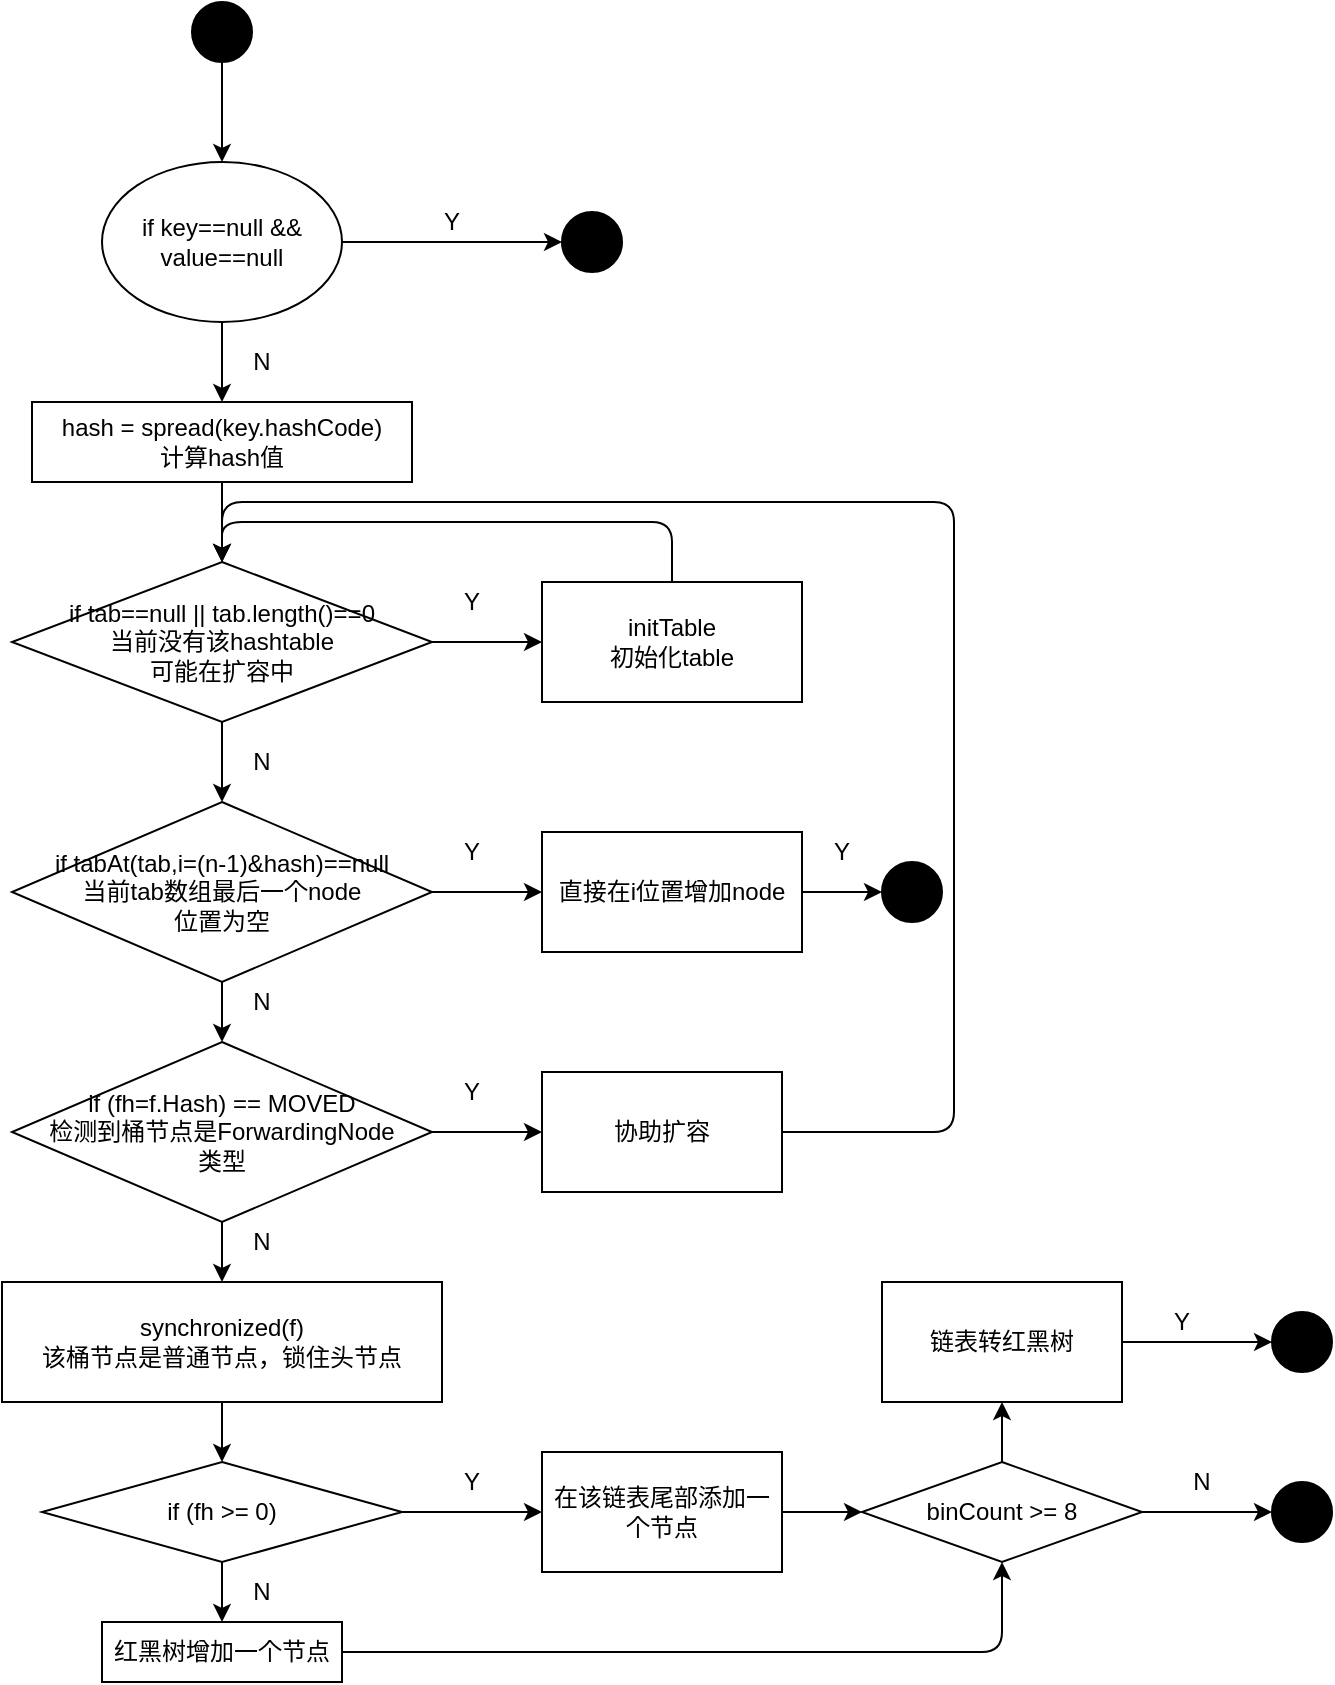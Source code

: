 <mxfile version="14.1.1" type="github">
  <diagram id="nMZNs55sqaLcQPH_PCYI" name="Page-1">
    <mxGraphModel dx="1525" dy="837" grid="1" gridSize="10" guides="1" tooltips="1" connect="1" arrows="1" fold="1" page="1" pageScale="1" pageWidth="827" pageHeight="1169" math="0" shadow="0">
      <root>
        <mxCell id="0" />
        <mxCell id="1" parent="0" />
        <mxCell id="FMG22zRKGZ5j5iZykI6k-3" value="" style="edgeStyle=orthogonalEdgeStyle;rounded=0;orthogonalLoop=1;jettySize=auto;html=1;entryX=0;entryY=0.5;entryDx=0;entryDy=0;" edge="1" parent="1" source="FMG22zRKGZ5j5iZykI6k-1" target="FMG22zRKGZ5j5iZykI6k-4">
          <mxGeometry relative="1" as="geometry">
            <mxPoint x="330" y="150" as="targetPoint" />
          </mxGeometry>
        </mxCell>
        <mxCell id="FMG22zRKGZ5j5iZykI6k-9" value="" style="edgeStyle=orthogonalEdgeStyle;rounded=0;orthogonalLoop=1;jettySize=auto;html=1;" edge="1" parent="1" source="FMG22zRKGZ5j5iZykI6k-1" target="FMG22zRKGZ5j5iZykI6k-8">
          <mxGeometry relative="1" as="geometry" />
        </mxCell>
        <mxCell id="FMG22zRKGZ5j5iZykI6k-1" value="if key==null &amp;amp;&amp;amp; value==null" style="ellipse;whiteSpace=wrap;html=1;" vertex="1" parent="1">
          <mxGeometry x="100" y="110" width="120" height="80" as="geometry" />
        </mxCell>
        <mxCell id="FMG22zRKGZ5j5iZykI6k-4" value="" style="ellipse;whiteSpace=wrap;html=1;fillColor=#000000;" vertex="1" parent="1">
          <mxGeometry x="330" y="135" width="30" height="30" as="geometry" />
        </mxCell>
        <mxCell id="FMG22zRKGZ5j5iZykI6k-7" value="" style="edgeStyle=orthogonalEdgeStyle;rounded=0;orthogonalLoop=1;jettySize=auto;html=1;" edge="1" parent="1" source="FMG22zRKGZ5j5iZykI6k-6" target="FMG22zRKGZ5j5iZykI6k-1">
          <mxGeometry relative="1" as="geometry" />
        </mxCell>
        <mxCell id="FMG22zRKGZ5j5iZykI6k-6" value="" style="ellipse;whiteSpace=wrap;html=1;fillColor=#000000;" vertex="1" parent="1">
          <mxGeometry x="145" y="30" width="30" height="30" as="geometry" />
        </mxCell>
        <mxCell id="FMG22zRKGZ5j5iZykI6k-13" value="" style="edgeStyle=orthogonalEdgeStyle;rounded=0;orthogonalLoop=1;jettySize=auto;html=1;" edge="1" parent="1" source="FMG22zRKGZ5j5iZykI6k-8" target="FMG22zRKGZ5j5iZykI6k-12">
          <mxGeometry relative="1" as="geometry" />
        </mxCell>
        <mxCell id="FMG22zRKGZ5j5iZykI6k-8" value="hash = spread(key.hashCode)&lt;br&gt;计算hash值" style="whiteSpace=wrap;html=1;" vertex="1" parent="1">
          <mxGeometry x="65" y="230" width="190" height="40" as="geometry" />
        </mxCell>
        <mxCell id="FMG22zRKGZ5j5iZykI6k-15" value="" style="edgeStyle=orthogonalEdgeStyle;rounded=0;orthogonalLoop=1;jettySize=auto;html=1;" edge="1" parent="1" source="FMG22zRKGZ5j5iZykI6k-12" target="FMG22zRKGZ5j5iZykI6k-14">
          <mxGeometry relative="1" as="geometry" />
        </mxCell>
        <mxCell id="FMG22zRKGZ5j5iZykI6k-23" value="" style="edgeStyle=orthogonalEdgeStyle;rounded=0;orthogonalLoop=1;jettySize=auto;html=1;" edge="1" parent="1" source="FMG22zRKGZ5j5iZykI6k-12" target="FMG22zRKGZ5j5iZykI6k-22">
          <mxGeometry relative="1" as="geometry" />
        </mxCell>
        <mxCell id="FMG22zRKGZ5j5iZykI6k-12" value="if tab==null || tab.length()==0&lt;br&gt;当前没有该hashtable&lt;br&gt;可能在扩容中" style="rhombus;whiteSpace=wrap;html=1;" vertex="1" parent="1">
          <mxGeometry x="55" y="310" width="210" height="80" as="geometry" />
        </mxCell>
        <mxCell id="FMG22zRKGZ5j5iZykI6k-14" value="initTable&lt;br&gt;初始化table" style="whiteSpace=wrap;html=1;" vertex="1" parent="1">
          <mxGeometry x="320" y="320" width="130" height="60" as="geometry" />
        </mxCell>
        <mxCell id="FMG22zRKGZ5j5iZykI6k-17" value="" style="edgeStyle=segmentEdgeStyle;endArrow=classic;html=1;exitX=0.5;exitY=0;exitDx=0;exitDy=0;entryX=0.5;entryY=0;entryDx=0;entryDy=0;" edge="1" parent="1" source="FMG22zRKGZ5j5iZykI6k-14" target="FMG22zRKGZ5j5iZykI6k-12">
          <mxGeometry width="50" height="50" relative="1" as="geometry">
            <mxPoint x="250" y="180" as="sourcePoint" />
            <mxPoint x="300" y="130" as="targetPoint" />
            <Array as="points">
              <mxPoint x="385" y="290" />
              <mxPoint x="160" y="290" />
            </Array>
          </mxGeometry>
        </mxCell>
        <mxCell id="FMG22zRKGZ5j5iZykI6k-18" value="Y" style="text;html=1;strokeColor=none;fillColor=none;align=center;verticalAlign=middle;whiteSpace=wrap;rounded=0;" vertex="1" parent="1">
          <mxGeometry x="265" y="320" width="40" height="20" as="geometry" />
        </mxCell>
        <mxCell id="FMG22zRKGZ5j5iZykI6k-19" value="Y" style="text;html=1;strokeColor=none;fillColor=none;align=center;verticalAlign=middle;whiteSpace=wrap;rounded=0;" vertex="1" parent="1">
          <mxGeometry x="255" y="130" width="40" height="20" as="geometry" />
        </mxCell>
        <mxCell id="FMG22zRKGZ5j5iZykI6k-20" value="N" style="text;html=1;strokeColor=none;fillColor=none;align=center;verticalAlign=middle;whiteSpace=wrap;rounded=0;" vertex="1" parent="1">
          <mxGeometry x="160" y="200" width="40" height="20" as="geometry" />
        </mxCell>
        <mxCell id="FMG22zRKGZ5j5iZykI6k-21" value="N" style="text;html=1;strokeColor=none;fillColor=none;align=center;verticalAlign=middle;whiteSpace=wrap;rounded=0;" vertex="1" parent="1">
          <mxGeometry x="160" y="400" width="40" height="20" as="geometry" />
        </mxCell>
        <mxCell id="FMG22zRKGZ5j5iZykI6k-25" value="" style="edgeStyle=orthogonalEdgeStyle;rounded=0;orthogonalLoop=1;jettySize=auto;html=1;" edge="1" parent="1" source="FMG22zRKGZ5j5iZykI6k-22" target="FMG22zRKGZ5j5iZykI6k-24">
          <mxGeometry relative="1" as="geometry" />
        </mxCell>
        <mxCell id="FMG22zRKGZ5j5iZykI6k-34" value="" style="edgeStyle=orthogonalEdgeStyle;rounded=0;orthogonalLoop=1;jettySize=auto;html=1;" edge="1" parent="1" source="FMG22zRKGZ5j5iZykI6k-22" target="FMG22zRKGZ5j5iZykI6k-33">
          <mxGeometry relative="1" as="geometry" />
        </mxCell>
        <mxCell id="FMG22zRKGZ5j5iZykI6k-22" value="if tabAt(tab,i=(n-1)&amp;amp;hash)==null&lt;br&gt;当前tab数组最后一个node&lt;br&gt;位置为空" style="rhombus;whiteSpace=wrap;html=1;" vertex="1" parent="1">
          <mxGeometry x="55" y="430" width="210" height="90" as="geometry" />
        </mxCell>
        <mxCell id="FMG22zRKGZ5j5iZykI6k-29" value="" style="edgeStyle=orthogonalEdgeStyle;rounded=0;orthogonalLoop=1;jettySize=auto;html=1;entryX=0;entryY=0.5;entryDx=0;entryDy=0;" edge="1" parent="1" source="FMG22zRKGZ5j5iZykI6k-24" target="FMG22zRKGZ5j5iZykI6k-26">
          <mxGeometry relative="1" as="geometry" />
        </mxCell>
        <mxCell id="FMG22zRKGZ5j5iZykI6k-24" value="直接在i位置增加node" style="whiteSpace=wrap;html=1;" vertex="1" parent="1">
          <mxGeometry x="320" y="445" width="130" height="60" as="geometry" />
        </mxCell>
        <mxCell id="FMG22zRKGZ5j5iZykI6k-26" value="" style="ellipse;whiteSpace=wrap;html=1;fillColor=#000000;" vertex="1" parent="1">
          <mxGeometry x="490" y="460" width="30" height="30" as="geometry" />
        </mxCell>
        <mxCell id="FMG22zRKGZ5j5iZykI6k-27" value="Y" style="text;html=1;strokeColor=none;fillColor=none;align=center;verticalAlign=middle;whiteSpace=wrap;rounded=0;" vertex="1" parent="1">
          <mxGeometry x="450" y="445" width="40" height="20" as="geometry" />
        </mxCell>
        <mxCell id="FMG22zRKGZ5j5iZykI6k-36" value="" style="edgeStyle=orthogonalEdgeStyle;rounded=0;orthogonalLoop=1;jettySize=auto;html=1;" edge="1" parent="1" source="FMG22zRKGZ5j5iZykI6k-33" target="FMG22zRKGZ5j5iZykI6k-35">
          <mxGeometry relative="1" as="geometry" />
        </mxCell>
        <mxCell id="FMG22zRKGZ5j5iZykI6k-40" value="" style="edgeStyle=orthogonalEdgeStyle;rounded=0;orthogonalLoop=1;jettySize=auto;html=1;" edge="1" parent="1" source="FMG22zRKGZ5j5iZykI6k-33" target="FMG22zRKGZ5j5iZykI6k-39">
          <mxGeometry relative="1" as="geometry" />
        </mxCell>
        <mxCell id="FMG22zRKGZ5j5iZykI6k-33" value="if (fh=f.Hash) == MOVED&lt;br&gt;检测到桶节点是ForwardingNode&lt;br&gt;类型" style="rhombus;whiteSpace=wrap;html=1;" vertex="1" parent="1">
          <mxGeometry x="55" y="550" width="210" height="90" as="geometry" />
        </mxCell>
        <mxCell id="FMG22zRKGZ5j5iZykI6k-35" value="协助扩容" style="whiteSpace=wrap;html=1;" vertex="1" parent="1">
          <mxGeometry x="320" y="565" width="120" height="60" as="geometry" />
        </mxCell>
        <mxCell id="FMG22zRKGZ5j5iZykI6k-37" value="" style="edgeStyle=segmentEdgeStyle;endArrow=classic;html=1;exitX=1;exitY=0.5;exitDx=0;exitDy=0;entryX=0.5;entryY=0;entryDx=0;entryDy=0;" edge="1" parent="1" source="FMG22zRKGZ5j5iZykI6k-35" target="FMG22zRKGZ5j5iZykI6k-12">
          <mxGeometry width="50" height="50" relative="1" as="geometry">
            <mxPoint x="526" y="585" as="sourcePoint" />
            <mxPoint x="301" y="575" as="targetPoint" />
            <Array as="points">
              <mxPoint x="526" y="595" />
              <mxPoint x="526" y="280" />
              <mxPoint x="160" y="280" />
            </Array>
          </mxGeometry>
        </mxCell>
        <mxCell id="FMG22zRKGZ5j5iZykI6k-38" value="N" style="text;html=1;strokeColor=none;fillColor=none;align=center;verticalAlign=middle;whiteSpace=wrap;rounded=0;" vertex="1" parent="1">
          <mxGeometry x="160" y="520" width="40" height="20" as="geometry" />
        </mxCell>
        <mxCell id="FMG22zRKGZ5j5iZykI6k-43" value="" style="edgeStyle=orthogonalEdgeStyle;rounded=0;orthogonalLoop=1;jettySize=auto;html=1;" edge="1" parent="1" source="FMG22zRKGZ5j5iZykI6k-39" target="FMG22zRKGZ5j5iZykI6k-42">
          <mxGeometry relative="1" as="geometry" />
        </mxCell>
        <mxCell id="FMG22zRKGZ5j5iZykI6k-39" value="synchronized(f)&lt;br&gt;该桶节点是普通节点，锁住头节点" style="whiteSpace=wrap;html=1;" vertex="1" parent="1">
          <mxGeometry x="50" y="670" width="220" height="60" as="geometry" />
        </mxCell>
        <mxCell id="FMG22zRKGZ5j5iZykI6k-41" value="N" style="text;html=1;strokeColor=none;fillColor=none;align=center;verticalAlign=middle;whiteSpace=wrap;rounded=0;" vertex="1" parent="1">
          <mxGeometry x="160" y="640" width="40" height="20" as="geometry" />
        </mxCell>
        <mxCell id="FMG22zRKGZ5j5iZykI6k-45" value="" style="edgeStyle=orthogonalEdgeStyle;rounded=0;orthogonalLoop=1;jettySize=auto;html=1;" edge="1" parent="1" source="FMG22zRKGZ5j5iZykI6k-42" target="FMG22zRKGZ5j5iZykI6k-44">
          <mxGeometry relative="1" as="geometry" />
        </mxCell>
        <mxCell id="FMG22zRKGZ5j5iZykI6k-60" value="" style="edgeStyle=orthogonalEdgeStyle;rounded=0;orthogonalLoop=1;jettySize=auto;html=1;" edge="1" parent="1" source="FMG22zRKGZ5j5iZykI6k-42" target="FMG22zRKGZ5j5iZykI6k-59">
          <mxGeometry relative="1" as="geometry" />
        </mxCell>
        <mxCell id="FMG22zRKGZ5j5iZykI6k-42" value="if (fh &amp;gt;= 0)" style="rhombus;whiteSpace=wrap;html=1;" vertex="1" parent="1">
          <mxGeometry x="70" y="760" width="180" height="50" as="geometry" />
        </mxCell>
        <mxCell id="FMG22zRKGZ5j5iZykI6k-49" value="" style="edgeStyle=orthogonalEdgeStyle;rounded=0;orthogonalLoop=1;jettySize=auto;html=1;" edge="1" parent="1" source="FMG22zRKGZ5j5iZykI6k-44" target="FMG22zRKGZ5j5iZykI6k-48">
          <mxGeometry relative="1" as="geometry" />
        </mxCell>
        <mxCell id="FMG22zRKGZ5j5iZykI6k-44" value="&lt;span&gt;在该链表尾部添加一个节点&lt;/span&gt;" style="whiteSpace=wrap;html=1;" vertex="1" parent="1">
          <mxGeometry x="320" y="755" width="120" height="60" as="geometry" />
        </mxCell>
        <mxCell id="FMG22zRKGZ5j5iZykI6k-51" value="" style="edgeStyle=orthogonalEdgeStyle;rounded=0;orthogonalLoop=1;jettySize=auto;html=1;" edge="1" parent="1" source="FMG22zRKGZ5j5iZykI6k-48" target="FMG22zRKGZ5j5iZykI6k-50">
          <mxGeometry relative="1" as="geometry" />
        </mxCell>
        <mxCell id="FMG22zRKGZ5j5iZykI6k-48" value="binCount &amp;gt;= 8" style="rhombus;whiteSpace=wrap;html=1;" vertex="1" parent="1">
          <mxGeometry x="480" y="760" width="140" height="50" as="geometry" />
        </mxCell>
        <mxCell id="FMG22zRKGZ5j5iZykI6k-50" value="链表转红黑树" style="whiteSpace=wrap;html=1;" vertex="1" parent="1">
          <mxGeometry x="490" y="670" width="120" height="60" as="geometry" />
        </mxCell>
        <mxCell id="FMG22zRKGZ5j5iZykI6k-52" value="" style="edgeStyle=orthogonalEdgeStyle;rounded=0;orthogonalLoop=1;jettySize=auto;html=1;entryX=0;entryY=0.5;entryDx=0;entryDy=0;" edge="1" parent="1" target="FMG22zRKGZ5j5iZykI6k-53" source="FMG22zRKGZ5j5iZykI6k-50">
          <mxGeometry relative="1" as="geometry">
            <mxPoint x="610" y="702.5" as="sourcePoint" />
            <mxPoint x="720" y="702.5" as="targetPoint" />
          </mxGeometry>
        </mxCell>
        <mxCell id="FMG22zRKGZ5j5iZykI6k-53" value="" style="ellipse;whiteSpace=wrap;html=1;fillColor=#000000;" vertex="1" parent="1">
          <mxGeometry x="685" y="685" width="30" height="30" as="geometry" />
        </mxCell>
        <mxCell id="FMG22zRKGZ5j5iZykI6k-54" value="Y" style="text;html=1;strokeColor=none;fillColor=none;align=center;verticalAlign=middle;whiteSpace=wrap;rounded=0;" vertex="1" parent="1">
          <mxGeometry x="620" y="680" width="40" height="20" as="geometry" />
        </mxCell>
        <mxCell id="FMG22zRKGZ5j5iZykI6k-55" value="" style="edgeStyle=orthogonalEdgeStyle;rounded=0;orthogonalLoop=1;jettySize=auto;html=1;entryX=0;entryY=0.5;entryDx=0;entryDy=0;exitX=1;exitY=0.5;exitDx=0;exitDy=0;" edge="1" parent="1" target="FMG22zRKGZ5j5iZykI6k-56" source="FMG22zRKGZ5j5iZykI6k-48">
          <mxGeometry relative="1" as="geometry">
            <mxPoint x="630" y="810" as="sourcePoint" />
            <mxPoint x="730" y="790" as="targetPoint" />
          </mxGeometry>
        </mxCell>
        <mxCell id="FMG22zRKGZ5j5iZykI6k-56" value="" style="ellipse;whiteSpace=wrap;html=1;fillColor=#000000;" vertex="1" parent="1">
          <mxGeometry x="685" y="770" width="30" height="30" as="geometry" />
        </mxCell>
        <mxCell id="FMG22zRKGZ5j5iZykI6k-57" value="N" style="text;html=1;strokeColor=none;fillColor=none;align=center;verticalAlign=middle;whiteSpace=wrap;rounded=0;" vertex="1" parent="1">
          <mxGeometry x="630" y="760" width="40" height="20" as="geometry" />
        </mxCell>
        <mxCell id="FMG22zRKGZ5j5iZykI6k-59" value="红黑树增加一个节点" style="whiteSpace=wrap;html=1;" vertex="1" parent="1">
          <mxGeometry x="100" y="840" width="120" height="30" as="geometry" />
        </mxCell>
        <mxCell id="FMG22zRKGZ5j5iZykI6k-61" value="N" style="text;html=1;strokeColor=none;fillColor=none;align=center;verticalAlign=middle;whiteSpace=wrap;rounded=0;" vertex="1" parent="1">
          <mxGeometry x="160" y="815" width="40" height="20" as="geometry" />
        </mxCell>
        <mxCell id="FMG22zRKGZ5j5iZykI6k-62" value="Y" style="text;html=1;strokeColor=none;fillColor=none;align=center;verticalAlign=middle;whiteSpace=wrap;rounded=0;" vertex="1" parent="1">
          <mxGeometry x="265" y="445" width="40" height="20" as="geometry" />
        </mxCell>
        <mxCell id="FMG22zRKGZ5j5iZykI6k-63" value="Y" style="text;html=1;strokeColor=none;fillColor=none;align=center;verticalAlign=middle;whiteSpace=wrap;rounded=0;" vertex="1" parent="1">
          <mxGeometry x="265" y="565" width="40" height="20" as="geometry" />
        </mxCell>
        <mxCell id="FMG22zRKGZ5j5iZykI6k-64" value="Y" style="text;html=1;strokeColor=none;fillColor=none;align=center;verticalAlign=middle;whiteSpace=wrap;rounded=0;" vertex="1" parent="1">
          <mxGeometry x="265" y="760" width="40" height="20" as="geometry" />
        </mxCell>
        <mxCell id="FMG22zRKGZ5j5iZykI6k-65" value="" style="edgeStyle=segmentEdgeStyle;endArrow=classic;html=1;exitX=1;exitY=0.5;exitDx=0;exitDy=0;entryX=0.5;entryY=1;entryDx=0;entryDy=0;" edge="1" parent="1" source="FMG22zRKGZ5j5iZykI6k-59" target="FMG22zRKGZ5j5iZykI6k-48">
          <mxGeometry width="50" height="50" relative="1" as="geometry">
            <mxPoint x="420" y="955" as="sourcePoint" />
            <mxPoint x="320" y="830" as="targetPoint" />
            <Array as="points">
              <mxPoint x="550" y="855" />
            </Array>
          </mxGeometry>
        </mxCell>
      </root>
    </mxGraphModel>
  </diagram>
</mxfile>
